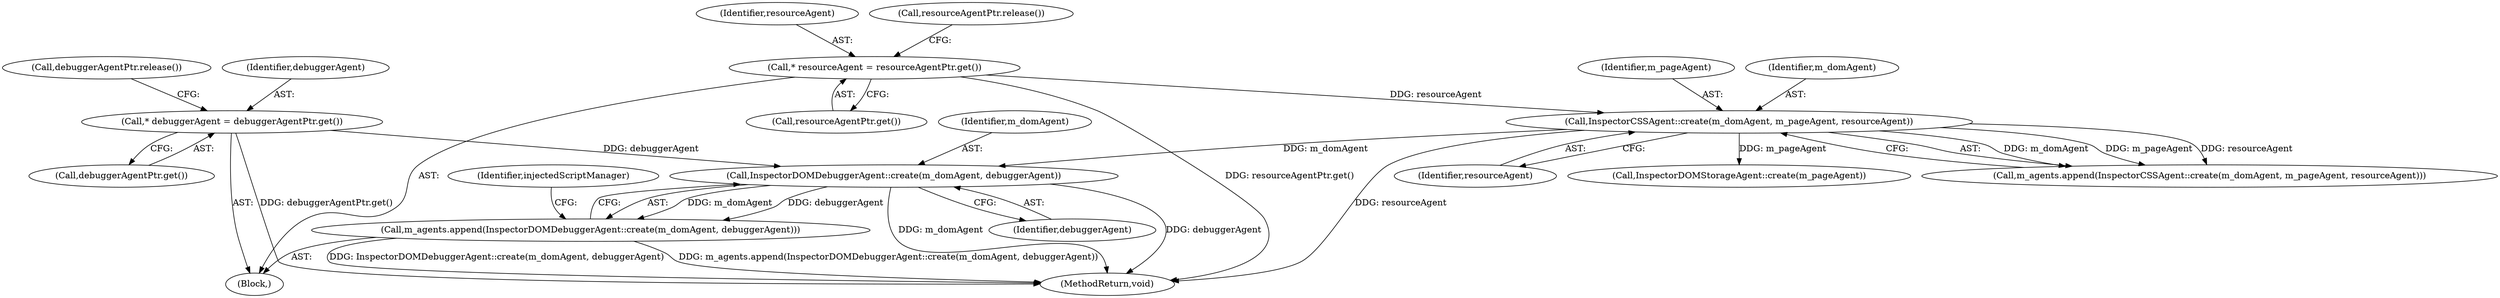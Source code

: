 digraph "0_Chrome_4c39b8e5670c4a0f2bb06008502ebb0c4fe322e0@API" {
"1000149" [label="(Call,InspectorDOMDebuggerAgent::create(m_domAgent, debuggerAgent))"];
"1000124" [label="(Call,InspectorCSSAgent::create(m_domAgent, m_pageAgent, resourceAgent))"];
"1000118" [label="(Call,* resourceAgent = resourceAgentPtr.get())"];
"1000143" [label="(Call,* debuggerAgent = debuggerAgentPtr.get())"];
"1000148" [label="(Call,m_agents.append(InspectorDOMDebuggerAgent::create(m_domAgent, debuggerAgent)))"];
"1000118" [label="(Call,* resourceAgent = resourceAgentPtr.get())"];
"1000149" [label="(Call,InspectorDOMDebuggerAgent::create(m_domAgent, debuggerAgent))"];
"1000129" [label="(Call,InspectorDOMStorageAgent::create(m_pageAgent))"];
"1000119" [label="(Identifier,resourceAgent)"];
"1000120" [label="(Call,resourceAgentPtr.get())"];
"1000125" [label="(Identifier,m_domAgent)"];
"1000167" [label="(MethodReturn,void)"];
"1000148" [label="(Call,m_agents.append(InspectorDOMDebuggerAgent::create(m_domAgent, debuggerAgent)))"];
"1000143" [label="(Call,* debuggerAgent = debuggerAgentPtr.get())"];
"1000122" [label="(Call,resourceAgentPtr.release())"];
"1000144" [label="(Identifier,debuggerAgent)"];
"1000126" [label="(Identifier,m_pageAgent)"];
"1000147" [label="(Call,debuggerAgentPtr.release())"];
"1000150" [label="(Identifier,m_domAgent)"];
"1000124" [label="(Call,InspectorCSSAgent::create(m_domAgent, m_pageAgent, resourceAgent))"];
"1000123" [label="(Call,m_agents.append(InspectorCSSAgent::create(m_domAgent, m_pageAgent, resourceAgent)))"];
"1000127" [label="(Identifier,resourceAgent)"];
"1000101" [label="(Block,)"];
"1000154" [label="(Identifier,injectedScriptManager)"];
"1000145" [label="(Call,debuggerAgentPtr.get())"];
"1000151" [label="(Identifier,debuggerAgent)"];
"1000149" -> "1000148"  [label="AST: "];
"1000149" -> "1000151"  [label="CFG: "];
"1000150" -> "1000149"  [label="AST: "];
"1000151" -> "1000149"  [label="AST: "];
"1000148" -> "1000149"  [label="CFG: "];
"1000149" -> "1000167"  [label="DDG: m_domAgent"];
"1000149" -> "1000167"  [label="DDG: debuggerAgent"];
"1000149" -> "1000148"  [label="DDG: m_domAgent"];
"1000149" -> "1000148"  [label="DDG: debuggerAgent"];
"1000124" -> "1000149"  [label="DDG: m_domAgent"];
"1000143" -> "1000149"  [label="DDG: debuggerAgent"];
"1000124" -> "1000123"  [label="AST: "];
"1000124" -> "1000127"  [label="CFG: "];
"1000125" -> "1000124"  [label="AST: "];
"1000126" -> "1000124"  [label="AST: "];
"1000127" -> "1000124"  [label="AST: "];
"1000123" -> "1000124"  [label="CFG: "];
"1000124" -> "1000167"  [label="DDG: resourceAgent"];
"1000124" -> "1000123"  [label="DDG: m_domAgent"];
"1000124" -> "1000123"  [label="DDG: m_pageAgent"];
"1000124" -> "1000123"  [label="DDG: resourceAgent"];
"1000118" -> "1000124"  [label="DDG: resourceAgent"];
"1000124" -> "1000129"  [label="DDG: m_pageAgent"];
"1000118" -> "1000101"  [label="AST: "];
"1000118" -> "1000120"  [label="CFG: "];
"1000119" -> "1000118"  [label="AST: "];
"1000120" -> "1000118"  [label="AST: "];
"1000122" -> "1000118"  [label="CFG: "];
"1000118" -> "1000167"  [label="DDG: resourceAgentPtr.get()"];
"1000143" -> "1000101"  [label="AST: "];
"1000143" -> "1000145"  [label="CFG: "];
"1000144" -> "1000143"  [label="AST: "];
"1000145" -> "1000143"  [label="AST: "];
"1000147" -> "1000143"  [label="CFG: "];
"1000143" -> "1000167"  [label="DDG: debuggerAgentPtr.get()"];
"1000148" -> "1000101"  [label="AST: "];
"1000154" -> "1000148"  [label="CFG: "];
"1000148" -> "1000167"  [label="DDG: InspectorDOMDebuggerAgent::create(m_domAgent, debuggerAgent)"];
"1000148" -> "1000167"  [label="DDG: m_agents.append(InspectorDOMDebuggerAgent::create(m_domAgent, debuggerAgent))"];
}
